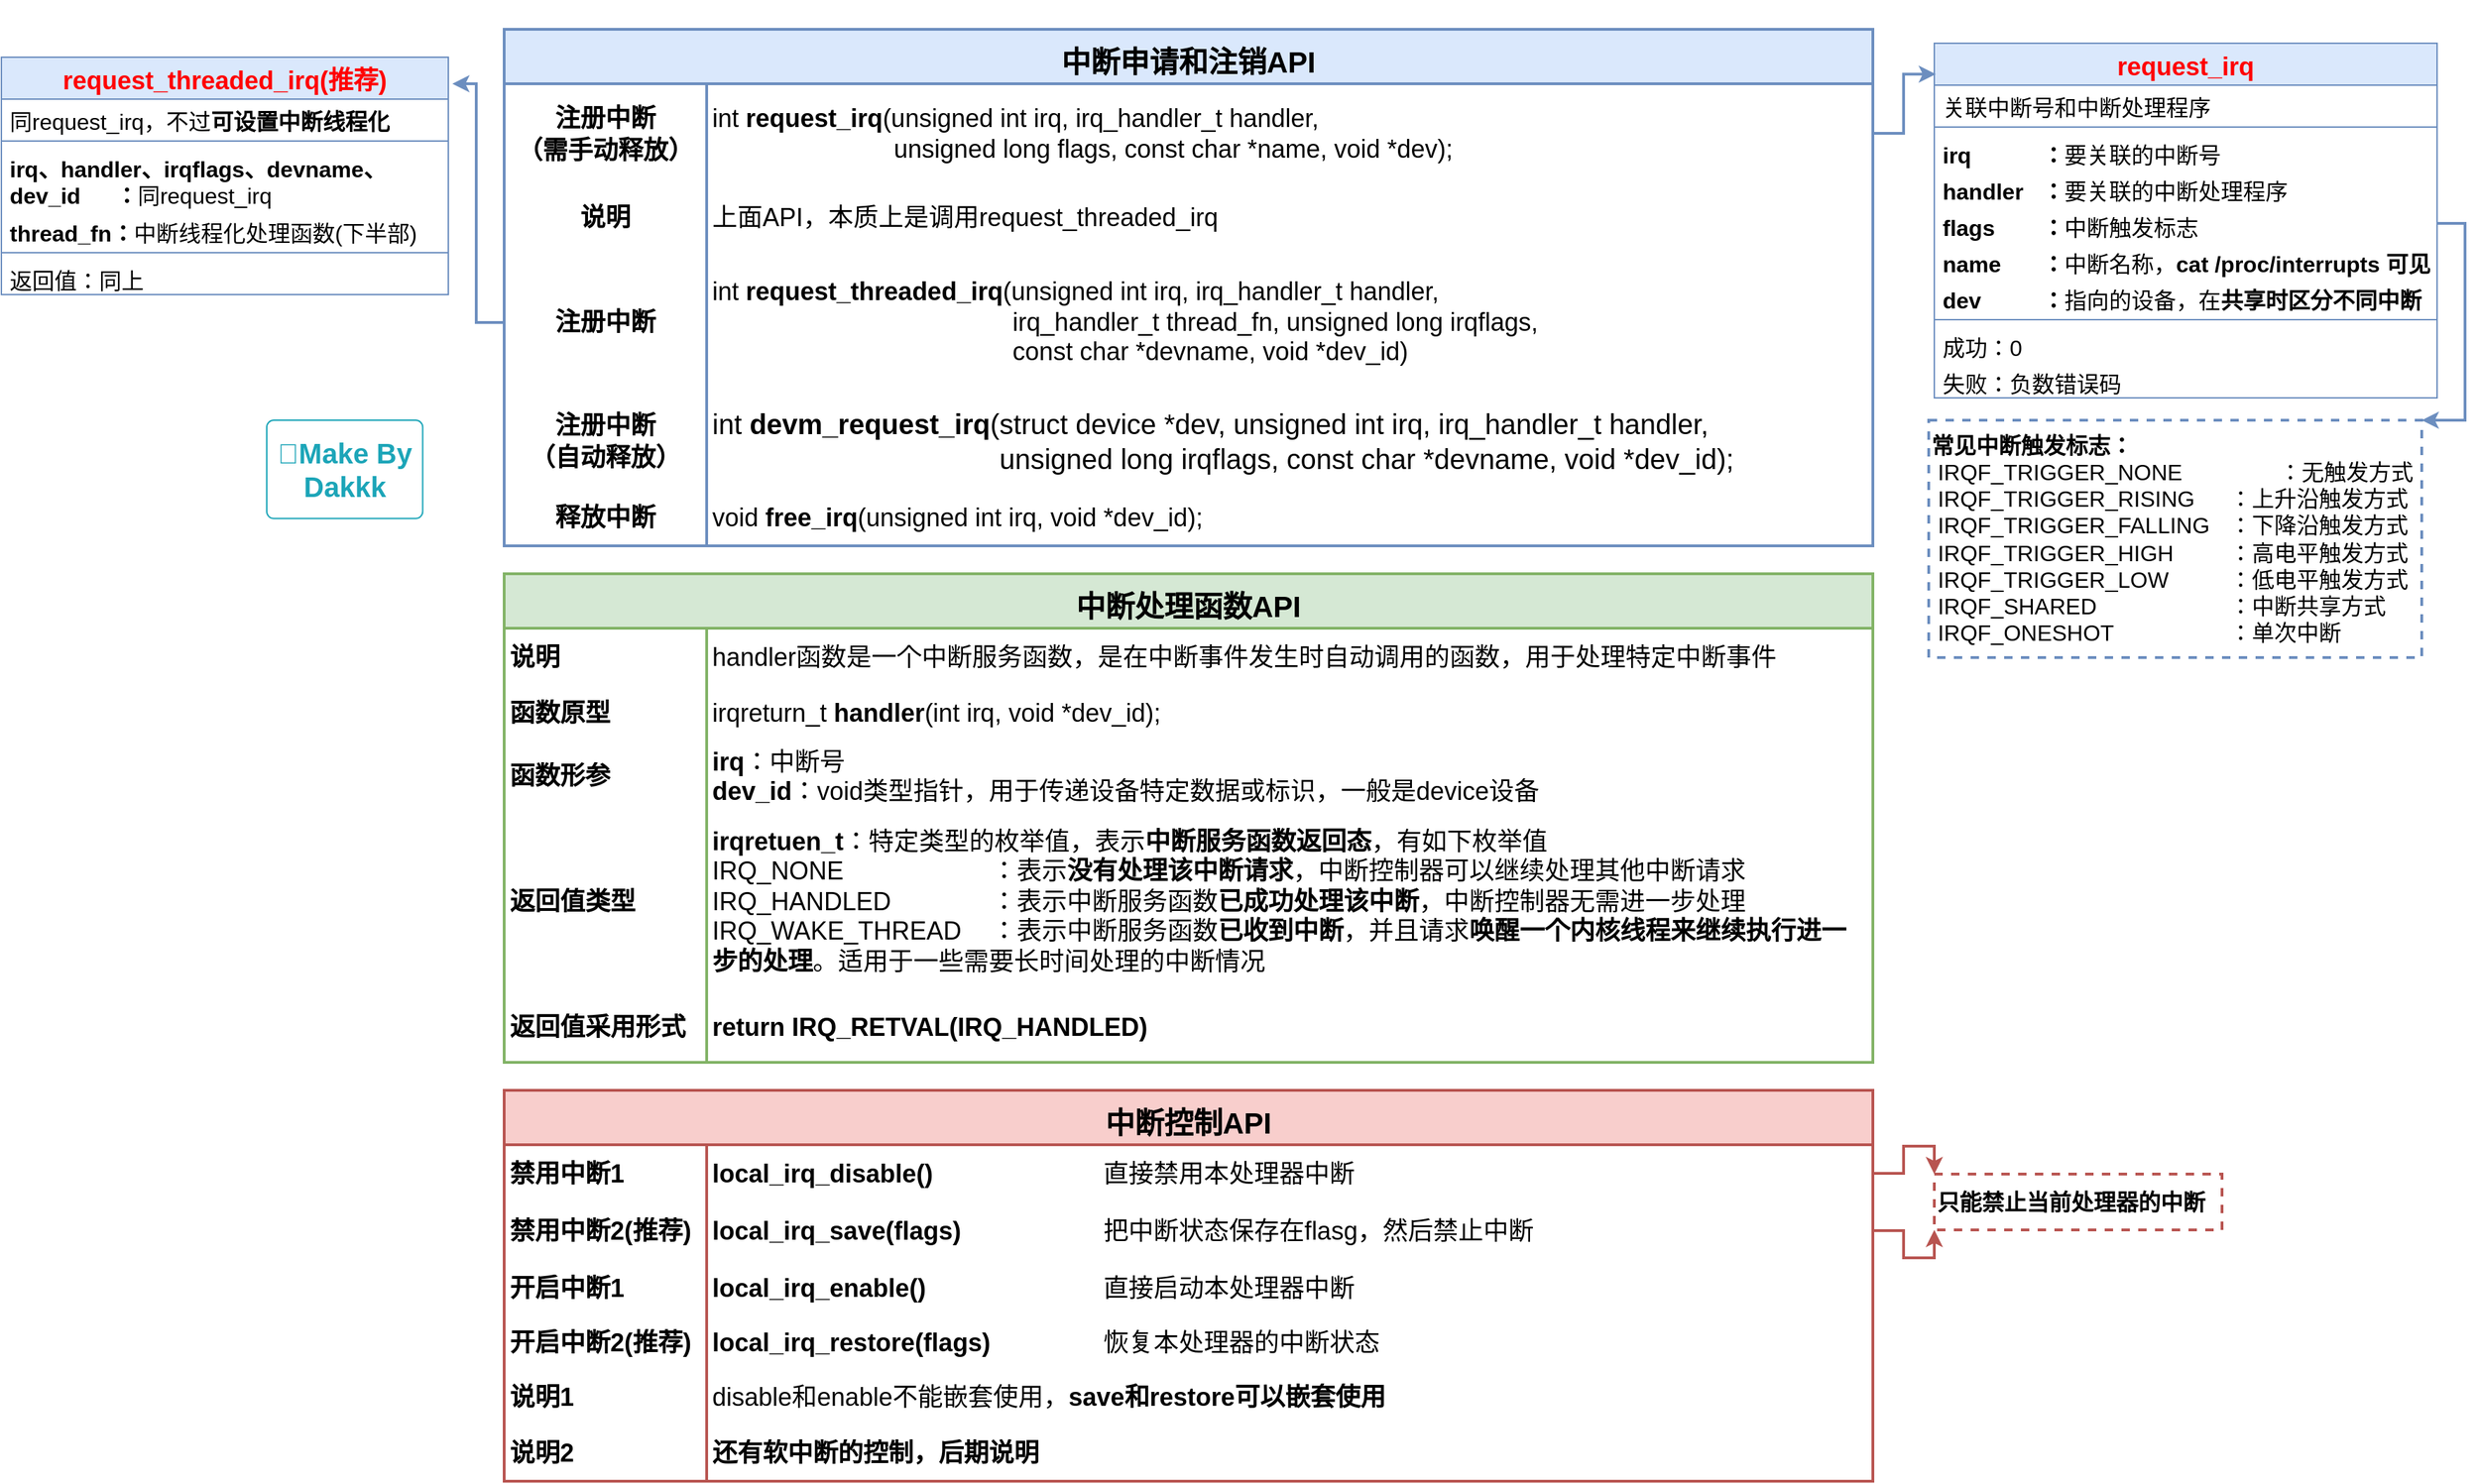 <mxfile version="27.0.9">
  <diagram name="第 1 页" id="wM35NnPmExiL563nvAtK">
    <mxGraphModel dx="2431" dy="3067" grid="1" gridSize="10" guides="1" tooltips="1" connect="1" arrows="1" fold="1" page="1" pageScale="1" pageWidth="1169" pageHeight="1654" math="0" shadow="0">
      <root>
        <mxCell id="0" />
        <mxCell id="1" parent="0" />
        <mxCell id="MbAN9STjW5T3ywaJEz9w-1" value="" style="shape=table;startSize=0;container=1;collapsible=0;childLayout=tableLayout;fixedRows=1;rowLines=0;fontStyle=0;strokeColor=#6c8ebf;fontSize=16;spacing=4;spacingTop=0;spacingLeft=0;spacingBottom=0;strokeWidth=2;fillColor=none;" vertex="1" parent="1">
          <mxGeometry x="410" y="59" width="980" height="331.0" as="geometry" />
        </mxCell>
        <mxCell id="MbAN9STjW5T3ywaJEz9w-2" value="" style="shape=tableRow;horizontal=0;startSize=0;swimlaneHead=0;swimlaneBody=0;top=0;left=0;bottom=0;right=0;collapsible=0;dropTarget=0;fillColor=none;points=[[0,0.5],[1,0.5]];portConstraint=eastwest;strokeColor=inherit;fontSize=16;spacing=4;spacingTop=0;spacingLeft=0;spacingBottom=0;" vertex="1" parent="MbAN9STjW5T3ywaJEz9w-1">
          <mxGeometry width="980" height="71" as="geometry" />
        </mxCell>
        <mxCell id="MbAN9STjW5T3ywaJEz9w-3" value="&lt;font style=&quot;font-size: 18px;&quot;&gt;注册中断&lt;br&gt;（需手动释放）&lt;/font&gt;" style="shape=partialRectangle;html=1;whiteSpace=wrap;connectable=0;fillColor=none;top=0;left=0;bottom=0;right=0;overflow=hidden;strokeColor=inherit;fontSize=19;fontStyle=1;align=center;spacing=4;spacingTop=0;spacingLeft=0;spacingBottom=0;" vertex="1" parent="MbAN9STjW5T3ywaJEz9w-2">
          <mxGeometry width="145" height="71" as="geometry">
            <mxRectangle width="145" height="71" as="alternateBounds" />
          </mxGeometry>
        </mxCell>
        <mxCell id="MbAN9STjW5T3ywaJEz9w-4" value="&lt;div&gt;int &lt;b&gt;request_irq&lt;/b&gt;(unsigned int irq, irq_handler_t handler,&amp;nbsp;&lt;br&gt;&lt;span style=&quot;background-color: transparent; color: light-dark(rgb(0, 0, 0), rgb(255, 255, 255));&quot;&gt;&amp;nbsp; &amp;nbsp; &amp;nbsp; &amp;nbsp; &amp;nbsp; &amp;nbsp; &amp;nbsp; &amp;nbsp; &amp;nbsp; &amp;nbsp; &amp;nbsp; &amp;nbsp; &amp;nbsp; unsigned long flags, const char *name, void *dev);&lt;/span&gt;&lt;/div&gt;" style="shape=partialRectangle;html=1;whiteSpace=wrap;connectable=0;fillColor=none;top=0;left=0;bottom=0;right=0;align=left;spacingLeft=0;overflow=hidden;strokeColor=inherit;fontSize=18;spacing=4;spacingTop=0;spacingBottom=0;" vertex="1" parent="MbAN9STjW5T3ywaJEz9w-2">
          <mxGeometry x="145" width="835" height="71" as="geometry">
            <mxRectangle width="835" height="71" as="alternateBounds" />
          </mxGeometry>
        </mxCell>
        <mxCell id="MbAN9STjW5T3ywaJEz9w-5" value="" style="shape=tableRow;horizontal=0;startSize=0;swimlaneHead=0;swimlaneBody=0;top=0;left=0;bottom=0;right=0;collapsible=0;dropTarget=0;fillColor=none;points=[[0,0.5],[1,0.5]];portConstraint=eastwest;strokeColor=inherit;fontSize=16;spacing=4;spacingTop=0;spacingLeft=0;spacingBottom=0;" vertex="1" parent="MbAN9STjW5T3ywaJEz9w-1">
          <mxGeometry y="71" width="980" height="50" as="geometry" />
        </mxCell>
        <mxCell id="MbAN9STjW5T3ywaJEz9w-6" value="&lt;font style=&quot;font-size: 18px;&quot;&gt;说明&lt;/font&gt;" style="shape=partialRectangle;html=1;whiteSpace=wrap;connectable=0;fillColor=none;top=0;left=0;bottom=0;right=0;overflow=hidden;pointerEvents=1;strokeColor=inherit;fontSize=19;fontStyle=1;align=center;spacing=4;spacingTop=0;spacingLeft=0;spacingBottom=0;strokeWidth=1;dashed=1;" vertex="1" parent="MbAN9STjW5T3ywaJEz9w-5">
          <mxGeometry width="145" height="50" as="geometry">
            <mxRectangle width="145" height="50" as="alternateBounds" />
          </mxGeometry>
        </mxCell>
        <mxCell id="MbAN9STjW5T3ywaJEz9w-7" value="上面API，本质上是调用request_threaded_irq" style="shape=partialRectangle;html=1;whiteSpace=wrap;connectable=0;fillColor=none;top=0;left=0;bottom=0;right=0;align=left;spacingLeft=0;overflow=hidden;strokeColor=inherit;fontSize=18;spacing=4;spacingTop=0;spacingBottom=0;strokeWidth=1;" vertex="1" parent="MbAN9STjW5T3ywaJEz9w-5">
          <mxGeometry x="145" width="835" height="50" as="geometry">
            <mxRectangle width="835" height="50" as="alternateBounds" />
          </mxGeometry>
        </mxCell>
        <mxCell id="MbAN9STjW5T3ywaJEz9w-8" value="" style="shape=tableRow;horizontal=0;startSize=0;swimlaneHead=0;swimlaneBody=0;top=0;left=0;bottom=0;right=0;collapsible=0;dropTarget=0;fillColor=none;points=[[0,0.5],[1,0.5]];portConstraint=eastwest;strokeColor=inherit;fontSize=16;spacing=4;spacingTop=0;spacingLeft=0;spacingBottom=0;" vertex="1" parent="MbAN9STjW5T3ywaJEz9w-1">
          <mxGeometry y="121" width="980" height="100" as="geometry" />
        </mxCell>
        <mxCell id="MbAN9STjW5T3ywaJEz9w-9" value="&lt;font style=&quot;font-size: 18px;&quot;&gt;注册中断&lt;/font&gt;" style="shape=partialRectangle;html=1;whiteSpace=wrap;connectable=0;fillColor=none;top=0;left=0;bottom=0;right=0;overflow=hidden;strokeColor=inherit;fontSize=19;fontStyle=1;align=center;spacing=4;spacingTop=0;spacingLeft=0;spacingBottom=0;" vertex="1" parent="MbAN9STjW5T3ywaJEz9w-8">
          <mxGeometry width="145" height="100" as="geometry">
            <mxRectangle width="145" height="100" as="alternateBounds" />
          </mxGeometry>
        </mxCell>
        <mxCell id="MbAN9STjW5T3ywaJEz9w-10" value="&lt;div&gt;int &lt;b&gt;request_threaded_irq&lt;/b&gt;(unsigned int irq, irq_handler_t handler,&amp;nbsp;&lt;/div&gt;&lt;div&gt;&amp;nbsp; &amp;nbsp; &amp;nbsp; &amp;nbsp; &amp;nbsp; &amp;nbsp; &amp;nbsp; &amp;nbsp; &amp;nbsp; &amp;nbsp; &amp;nbsp; &amp;nbsp; &amp;nbsp; &amp;nbsp; &amp;nbsp; &amp;nbsp; &amp;nbsp; &amp;nbsp; &amp;nbsp; &amp;nbsp; &amp;nbsp; &amp;nbsp;irq_handler_t thread_fn, unsigned long irqflags,&amp;nbsp;&lt;/div&gt;&lt;div&gt;&amp;nbsp; &amp;nbsp; &amp;nbsp; &amp;nbsp; &amp;nbsp; &amp;nbsp; &amp;nbsp; &amp;nbsp; &amp;nbsp; &amp;nbsp; &amp;nbsp; &amp;nbsp; &amp;nbsp; &amp;nbsp; &amp;nbsp; &amp;nbsp; &amp;nbsp; &amp;nbsp; &amp;nbsp; &amp;nbsp; &amp;nbsp; &amp;nbsp;const char *devname, void *dev_id)&lt;/div&gt;" style="shape=partialRectangle;html=1;whiteSpace=wrap;connectable=0;fillColor=none;top=0;left=0;bottom=0;right=0;align=left;spacingLeft=0;overflow=hidden;strokeColor=inherit;fontSize=18;spacing=4;spacingTop=0;spacingBottom=0;strokeWidth=1;" vertex="1" parent="MbAN9STjW5T3ywaJEz9w-8">
          <mxGeometry x="145" width="835" height="100" as="geometry">
            <mxRectangle width="835" height="100" as="alternateBounds" />
          </mxGeometry>
        </mxCell>
        <mxCell id="MbAN9STjW5T3ywaJEz9w-23" value="" style="shape=tableRow;horizontal=0;startSize=0;swimlaneHead=0;swimlaneBody=0;top=0;left=0;bottom=0;right=0;collapsible=0;dropTarget=0;fillColor=none;points=[[0,0.5],[1,0.5]];portConstraint=eastwest;strokeColor=inherit;fontSize=16;spacing=4;spacingTop=0;spacingLeft=0;spacingBottom=0;" vertex="1" parent="MbAN9STjW5T3ywaJEz9w-1">
          <mxGeometry y="221" width="980" height="70" as="geometry" />
        </mxCell>
        <mxCell id="MbAN9STjW5T3ywaJEz9w-24" value="&lt;b&gt;&lt;font style=&quot;font-size: 18px;&quot;&gt;注册中断&lt;br&gt;（自动释放）&lt;/font&gt;&lt;/b&gt;" style="shape=partialRectangle;html=1;whiteSpace=wrap;connectable=0;fillColor=none;top=0;left=0;bottom=0;right=0;overflow=hidden;strokeColor=inherit;fontSize=19;align=center;spacing=4;spacingTop=0;spacingLeft=0;spacingBottom=0;" vertex="1" parent="MbAN9STjW5T3ywaJEz9w-23">
          <mxGeometry width="145" height="70" as="geometry">
            <mxRectangle width="145" height="70" as="alternateBounds" />
          </mxGeometry>
        </mxCell>
        <mxCell id="MbAN9STjW5T3ywaJEz9w-25" value="&lt;div&gt;&lt;span style=&quot;font-size: 20px;&quot;&gt;int &lt;b&gt;devm_request_irq&lt;/b&gt;(struct device *dev, unsigned int irq, irq_handler_t handler,&lt;/span&gt;&lt;/div&gt;&lt;div&gt;&lt;span style=&quot;font-size: 20px;&quot;&gt;&amp;nbsp; &amp;nbsp; &amp;nbsp; &amp;nbsp; &amp;nbsp; &amp;nbsp; &amp;nbsp; &amp;nbsp; &amp;nbsp; &amp;nbsp; &amp;nbsp; &amp;nbsp; &amp;nbsp; &amp;nbsp; &amp;nbsp; &amp;nbsp; &amp;nbsp; &amp;nbsp; &amp;nbsp;unsigned long irqflags, const char *devname, void *dev_id);&lt;/span&gt;&lt;/div&gt;" style="shape=partialRectangle;html=1;whiteSpace=wrap;connectable=0;fillColor=none;top=0;left=0;bottom=0;right=0;align=left;spacingLeft=0;overflow=hidden;strokeColor=inherit;fontSize=18;spacing=4;spacingTop=0;spacingBottom=0;" vertex="1" parent="MbAN9STjW5T3ywaJEz9w-23">
          <mxGeometry x="145" width="835" height="70" as="geometry">
            <mxRectangle width="835" height="70" as="alternateBounds" />
          </mxGeometry>
        </mxCell>
        <mxCell id="MbAN9STjW5T3ywaJEz9w-134" value="" style="shape=tableRow;horizontal=0;startSize=0;swimlaneHead=0;swimlaneBody=0;top=0;left=0;bottom=0;right=0;collapsible=0;dropTarget=0;fillColor=none;points=[[0,0.5],[1,0.5]];portConstraint=eastwest;strokeColor=inherit;fontSize=16;spacing=4;spacingTop=0;spacingLeft=0;spacingBottom=0;" vertex="1" parent="MbAN9STjW5T3ywaJEz9w-1">
          <mxGeometry y="291" width="980" height="40" as="geometry" />
        </mxCell>
        <mxCell id="MbAN9STjW5T3ywaJEz9w-135" value="&lt;font style=&quot;font-size: 18px;&quot;&gt;释放中断&lt;/font&gt;" style="shape=partialRectangle;html=1;whiteSpace=wrap;connectable=0;fillColor=none;top=0;left=0;bottom=0;right=0;overflow=hidden;strokeColor=inherit;fontSize=19;fontStyle=1;align=center;spacing=4;spacingTop=0;spacingLeft=0;spacingBottom=0;" vertex="1" parent="MbAN9STjW5T3ywaJEz9w-134">
          <mxGeometry width="145" height="40" as="geometry">
            <mxRectangle width="145" height="40" as="alternateBounds" />
          </mxGeometry>
        </mxCell>
        <mxCell id="MbAN9STjW5T3ywaJEz9w-136" value="void &lt;b&gt;free_irq&lt;/b&gt;(unsigned int irq, void *dev_id);" style="shape=partialRectangle;html=1;whiteSpace=wrap;connectable=0;fillColor=none;top=0;left=0;bottom=0;right=0;align=left;spacingLeft=0;overflow=hidden;strokeColor=inherit;fontSize=18;spacing=4;spacingTop=0;spacingBottom=0;strokeWidth=1;" vertex="1" parent="MbAN9STjW5T3ywaJEz9w-134">
          <mxGeometry x="145" width="835" height="40" as="geometry">
            <mxRectangle width="835" height="40" as="alternateBounds" />
          </mxGeometry>
        </mxCell>
        <mxCell id="MbAN9STjW5T3ywaJEz9w-26" value="&lt;h1&gt;&lt;font style=&quot;font-size: 21px;&quot;&gt;中断申请和注销API&lt;/font&gt;&lt;/h1&gt;" style="rounded=0;whiteSpace=wrap;html=1;fontSize=16;fillColor=#dae8fc;strokeColor=#6c8ebf;strokeWidth=2;" vertex="1" parent="1">
          <mxGeometry x="410" y="20" width="980" height="39" as="geometry" />
        </mxCell>
        <mxCell id="MbAN9STjW5T3ywaJEz9w-41" value="&lt;font color=&quot;#ff0000&quot;&gt;&lt;span style=&quot;font-size: 18px;&quot;&gt;request_irq&lt;/span&gt;&lt;/font&gt;" style="swimlane;fontStyle=1;align=center;verticalAlign=top;childLayout=stackLayout;horizontal=1;startSize=30;horizontalStack=0;resizeParent=1;resizeParentMax=0;resizeLast=0;collapsible=1;marginBottom=0;whiteSpace=wrap;html=1;fillColor=#dae8fc;strokeColor=#6c8ebf;" vertex="1" parent="1">
          <mxGeometry x="1434" y="30" width="360" height="254" as="geometry" />
        </mxCell>
        <mxCell id="MbAN9STjW5T3ywaJEz9w-42" value="&lt;span style=&quot;font-size: 16px;&quot;&gt;关联中断号和中断处理程序&lt;/span&gt;" style="text;strokeColor=none;fillColor=none;align=left;verticalAlign=top;spacingLeft=4;spacingRight=4;overflow=hidden;rotatable=0;points=[[0,0.5],[1,0.5]];portConstraint=eastwest;whiteSpace=wrap;html=1;" vertex="1" parent="MbAN9STjW5T3ywaJEz9w-41">
          <mxGeometry y="30" width="360" height="26" as="geometry" />
        </mxCell>
        <mxCell id="MbAN9STjW5T3ywaJEz9w-43" value="" style="line;strokeWidth=1;fillColor=none;align=left;verticalAlign=middle;spacingTop=-1;spacingLeft=3;spacingRight=3;rotatable=0;labelPosition=right;points=[];portConstraint=eastwest;strokeColor=inherit;" vertex="1" parent="MbAN9STjW5T3ywaJEz9w-41">
          <mxGeometry y="56" width="360" height="8" as="geometry" />
        </mxCell>
        <mxCell id="MbAN9STjW5T3ywaJEz9w-44" value="&lt;span style=&quot;font-size: 16px;&quot;&gt;&lt;b&gt;irq&lt;span style=&quot;white-space: pre;&quot;&gt;&#x9;&lt;/span&gt;&lt;span style=&quot;white-space: pre;&quot;&gt;&#x9;&lt;/span&gt;：&lt;/b&gt;要关联的中断号&lt;/span&gt;" style="text;strokeColor=none;fillColor=none;align=left;verticalAlign=top;spacingLeft=4;spacingRight=4;overflow=hidden;rotatable=0;points=[[0,0.5],[1,0.5]];portConstraint=eastwest;whiteSpace=wrap;html=1;" vertex="1" parent="MbAN9STjW5T3ywaJEz9w-41">
          <mxGeometry y="64" width="360" height="26" as="geometry" />
        </mxCell>
        <mxCell id="MbAN9STjW5T3ywaJEz9w-45" value="&lt;span style=&quot;font-size: 16px;&quot;&gt;&lt;b&gt;handler&lt;span style=&quot;white-space: pre;&quot;&gt;&#x9;&lt;/span&gt;：&lt;/b&gt;要关联的中断处理程序&lt;/span&gt;" style="text;strokeColor=none;fillColor=none;align=left;verticalAlign=top;spacingLeft=4;spacingRight=4;overflow=hidden;rotatable=0;points=[[0,0.5],[1,0.5]];portConstraint=eastwest;whiteSpace=wrap;html=1;" vertex="1" parent="MbAN9STjW5T3ywaJEz9w-41">
          <mxGeometry y="90" width="360" height="26" as="geometry" />
        </mxCell>
        <mxCell id="MbAN9STjW5T3ywaJEz9w-46" value="&lt;span style=&quot;font-size: 16px;&quot;&gt;&lt;b&gt;flags&lt;span style=&quot;white-space: pre;&quot;&gt;&#x9;&lt;/span&gt;：&lt;/b&gt;中断触发标志&lt;/span&gt;" style="text;strokeColor=none;fillColor=none;align=left;verticalAlign=top;spacingLeft=4;spacingRight=4;overflow=hidden;rotatable=0;points=[[0,0.5],[1,0.5]];portConstraint=eastwest;whiteSpace=wrap;html=1;" vertex="1" parent="MbAN9STjW5T3ywaJEz9w-41">
          <mxGeometry y="116" width="360" height="26" as="geometry" />
        </mxCell>
        <mxCell id="MbAN9STjW5T3ywaJEz9w-47" value="&lt;span style=&quot;font-size: 16px;&quot;&gt;&lt;b&gt;name&lt;span style=&quot;white-space: pre;&quot;&gt;&#x9;&lt;/span&gt;：&lt;/b&gt;中断名称，&lt;b&gt;cat /proc/interrupts 可见&lt;/b&gt;&lt;/span&gt;" style="text;strokeColor=none;fillColor=none;align=left;verticalAlign=top;spacingLeft=4;spacingRight=4;overflow=hidden;rotatable=0;points=[[0,0.5],[1,0.5]];portConstraint=eastwest;whiteSpace=wrap;html=1;" vertex="1" parent="MbAN9STjW5T3ywaJEz9w-41">
          <mxGeometry y="142" width="360" height="26" as="geometry" />
        </mxCell>
        <mxCell id="MbAN9STjW5T3ywaJEz9w-137" value="&lt;span style=&quot;font-size: 16px;&quot;&gt;&lt;b&gt;dev&lt;span style=&quot;white-space: pre;&quot;&gt;&#x9;&lt;/span&gt;&lt;span style=&quot;white-space: pre;&quot;&gt;&#x9;&lt;/span&gt;：&lt;/b&gt;指向的设备，在&lt;b&gt;共享时区分不同中断&lt;/b&gt;&lt;/span&gt;" style="text;strokeColor=none;fillColor=none;align=left;verticalAlign=top;spacingLeft=4;spacingRight=4;overflow=hidden;rotatable=0;points=[[0,0.5],[1,0.5]];portConstraint=eastwest;whiteSpace=wrap;html=1;" vertex="1" parent="MbAN9STjW5T3ywaJEz9w-41">
          <mxGeometry y="168" width="360" height="26" as="geometry" />
        </mxCell>
        <mxCell id="MbAN9STjW5T3ywaJEz9w-48" value="" style="line;strokeWidth=1;fillColor=none;align=left;verticalAlign=middle;spacingTop=-1;spacingLeft=3;spacingRight=3;rotatable=0;labelPosition=right;points=[];portConstraint=eastwest;strokeColor=inherit;" vertex="1" parent="MbAN9STjW5T3ywaJEz9w-41">
          <mxGeometry y="194" width="360" height="8" as="geometry" />
        </mxCell>
        <mxCell id="MbAN9STjW5T3ywaJEz9w-49" value="&lt;span style=&quot;font-size: 16px;&quot;&gt;成功：0&lt;/span&gt;" style="text;strokeColor=none;fillColor=none;align=left;verticalAlign=top;spacingLeft=4;spacingRight=4;overflow=hidden;rotatable=0;points=[[0,0.5],[1,0.5]];portConstraint=eastwest;whiteSpace=wrap;html=1;" vertex="1" parent="MbAN9STjW5T3ywaJEz9w-41">
          <mxGeometry y="202" width="360" height="26" as="geometry" />
        </mxCell>
        <mxCell id="MbAN9STjW5T3ywaJEz9w-50" value="&lt;span style=&quot;font-size: 16px;&quot;&gt;失败：负数错误码&lt;/span&gt;" style="text;strokeColor=none;fillColor=none;align=left;verticalAlign=top;spacingLeft=4;spacingRight=4;overflow=hidden;rotatable=0;points=[[0,0.5],[1,0.5]];portConstraint=eastwest;whiteSpace=wrap;html=1;" vertex="1" parent="MbAN9STjW5T3ywaJEz9w-41">
          <mxGeometry y="228" width="360" height="26" as="geometry" />
        </mxCell>
        <mxCell id="MbAN9STjW5T3ywaJEz9w-51" value="&lt;font color=&quot;#ff0000&quot;&gt;&lt;span style=&quot;font-size: 18px;&quot;&gt;request_threaded_irq(推荐)&lt;/span&gt;&lt;/font&gt;" style="swimlane;fontStyle=1;align=center;verticalAlign=top;childLayout=stackLayout;horizontal=1;startSize=30;horizontalStack=0;resizeParent=1;resizeParentMax=0;resizeLast=0;collapsible=1;marginBottom=0;whiteSpace=wrap;html=1;fillColor=#dae8fc;strokeColor=#6c8ebf;" vertex="1" parent="1">
          <mxGeometry x="50" y="40" width="320" height="170" as="geometry" />
        </mxCell>
        <mxCell id="MbAN9STjW5T3ywaJEz9w-52" value="&lt;span style=&quot;font-size: 16px;&quot;&gt;同request_irq，不过&lt;b&gt;可设置中断线程化&lt;/b&gt;&lt;/span&gt;" style="text;strokeColor=none;fillColor=none;align=left;verticalAlign=top;spacingLeft=4;spacingRight=4;overflow=hidden;rotatable=0;points=[[0,0.5],[1,0.5]];portConstraint=eastwest;whiteSpace=wrap;html=1;" vertex="1" parent="MbAN9STjW5T3ywaJEz9w-51">
          <mxGeometry y="30" width="320" height="26" as="geometry" />
        </mxCell>
        <mxCell id="MbAN9STjW5T3ywaJEz9w-53" value="" style="line;strokeWidth=1;fillColor=none;align=left;verticalAlign=middle;spacingTop=-1;spacingLeft=3;spacingRight=3;rotatable=0;labelPosition=right;points=[];portConstraint=eastwest;strokeColor=inherit;" vertex="1" parent="MbAN9STjW5T3ywaJEz9w-51">
          <mxGeometry y="56" width="320" height="8" as="geometry" />
        </mxCell>
        <mxCell id="MbAN9STjW5T3ywaJEz9w-54" value="&lt;span style=&quot;font-size: 16px;&quot;&gt;&lt;b&gt;irq、handler、irqflags、devname、dev_id&lt;span style=&quot;white-space: pre;&quot;&gt;&#x9;&lt;/span&gt;&amp;nbsp;：&lt;/b&gt;同request_irq&lt;/span&gt;" style="text;strokeColor=none;fillColor=none;align=left;verticalAlign=top;spacingLeft=4;spacingRight=4;overflow=hidden;rotatable=0;points=[[0,0.5],[1,0.5]];portConstraint=eastwest;whiteSpace=wrap;html=1;" vertex="1" parent="MbAN9STjW5T3ywaJEz9w-51">
          <mxGeometry y="64" width="320" height="46" as="geometry" />
        </mxCell>
        <mxCell id="MbAN9STjW5T3ywaJEz9w-140" value="&lt;span style=&quot;font-size: 16px;&quot;&gt;&lt;b&gt;thread_fn：&lt;/b&gt;中断线程化处理函数(下半部)&lt;/span&gt;" style="text;strokeColor=none;fillColor=none;align=left;verticalAlign=top;spacingLeft=4;spacingRight=4;overflow=hidden;rotatable=0;points=[[0,0.5],[1,0.5]];portConstraint=eastwest;whiteSpace=wrap;html=1;" vertex="1" parent="MbAN9STjW5T3ywaJEz9w-51">
          <mxGeometry y="110" width="320" height="26" as="geometry" />
        </mxCell>
        <mxCell id="MbAN9STjW5T3ywaJEz9w-55" value="" style="line;strokeWidth=1;fillColor=none;align=left;verticalAlign=middle;spacingTop=-1;spacingLeft=3;spacingRight=3;rotatable=0;labelPosition=right;points=[];portConstraint=eastwest;strokeColor=inherit;" vertex="1" parent="MbAN9STjW5T3ywaJEz9w-51">
          <mxGeometry y="136" width="320" height="8" as="geometry" />
        </mxCell>
        <mxCell id="MbAN9STjW5T3ywaJEz9w-57" value="&lt;span style=&quot;font-size: 16px;&quot;&gt;返回值：同上&lt;/span&gt;" style="text;strokeColor=none;fillColor=none;align=left;verticalAlign=top;spacingLeft=4;spacingRight=4;overflow=hidden;rotatable=0;points=[[0,0.5],[1,0.5]];portConstraint=eastwest;whiteSpace=wrap;html=1;" vertex="1" parent="MbAN9STjW5T3ywaJEz9w-51">
          <mxGeometry y="144" width="320" height="26" as="geometry" />
        </mxCell>
        <mxCell id="MbAN9STjW5T3ywaJEz9w-68" style="edgeStyle=orthogonalEdgeStyle;rounded=0;orthogonalLoop=1;jettySize=auto;html=1;entryX=0.003;entryY=0.087;entryDx=0;entryDy=0;entryPerimeter=0;fillColor=#dae8fc;strokeColor=#6c8ebf;strokeWidth=2;" edge="1" parent="1" source="MbAN9STjW5T3ywaJEz9w-2" target="MbAN9STjW5T3ywaJEz9w-41">
          <mxGeometry relative="1" as="geometry">
            <mxPoint x="1390" y="285.0" as="sourcePoint" />
          </mxGeometry>
        </mxCell>
        <mxCell id="MbAN9STjW5T3ywaJEz9w-70" value="" style="shape=table;startSize=0;container=1;collapsible=0;childLayout=tableLayout;fixedRows=1;rowLines=0;fontStyle=0;strokeColor=#82b366;fontSize=16;spacing=4;spacingTop=0;spacingLeft=0;spacingBottom=0;strokeWidth=2;fillColor=none;" vertex="1" parent="1">
          <mxGeometry x="410" y="449" width="980" height="311" as="geometry" />
        </mxCell>
        <mxCell id="MbAN9STjW5T3ywaJEz9w-71" value="" style="shape=tableRow;horizontal=0;startSize=0;swimlaneHead=0;swimlaneBody=0;top=0;left=0;bottom=0;right=0;collapsible=0;dropTarget=0;fillColor=none;points=[[0,0.5],[1,0.5]];portConstraint=eastwest;strokeColor=inherit;fontSize=16;spacing=4;spacingTop=0;spacingLeft=0;spacingBottom=0;" vertex="1" parent="MbAN9STjW5T3ywaJEz9w-70">
          <mxGeometry width="980" height="41" as="geometry" />
        </mxCell>
        <mxCell id="MbAN9STjW5T3ywaJEz9w-72" value="说明" style="shape=partialRectangle;html=1;whiteSpace=wrap;connectable=0;fillColor=none;top=0;left=0;bottom=0;right=0;overflow=hidden;strokeColor=inherit;fontSize=18;fontStyle=1;align=left;spacing=4;spacingTop=0;spacingLeft=0;spacingBottom=0;" vertex="1" parent="MbAN9STjW5T3ywaJEz9w-71">
          <mxGeometry width="145" height="41" as="geometry">
            <mxRectangle width="145" height="41" as="alternateBounds" />
          </mxGeometry>
        </mxCell>
        <mxCell id="MbAN9STjW5T3ywaJEz9w-73" value="handler函数是一个中断服务函数，是在中断事件发生时自动调用的函数，用于处理特定中断事件" style="shape=partialRectangle;html=1;whiteSpace=wrap;connectable=0;fillColor=none;top=0;left=0;bottom=0;right=0;align=left;spacingLeft=0;overflow=hidden;strokeColor=inherit;fontSize=18;spacing=4;spacingTop=0;spacingBottom=0;shadow=0;" vertex="1" parent="MbAN9STjW5T3ywaJEz9w-71">
          <mxGeometry x="145" width="835" height="41" as="geometry">
            <mxRectangle width="835" height="41" as="alternateBounds" />
          </mxGeometry>
        </mxCell>
        <mxCell id="MbAN9STjW5T3ywaJEz9w-74" value="" style="shape=tableRow;horizontal=0;startSize=0;swimlaneHead=0;swimlaneBody=0;top=0;left=0;bottom=0;right=0;collapsible=0;dropTarget=0;fillColor=none;points=[[0,0.5],[1,0.5]];portConstraint=eastwest;strokeColor=inherit;fontSize=16;spacing=4;spacingTop=0;spacingLeft=0;spacingBottom=0;" vertex="1" parent="MbAN9STjW5T3ywaJEz9w-70">
          <mxGeometry y="41" width="980" height="40" as="geometry" />
        </mxCell>
        <mxCell id="MbAN9STjW5T3ywaJEz9w-75" value="函数原型" style="shape=partialRectangle;html=1;whiteSpace=wrap;connectable=0;fillColor=none;top=0;left=0;bottom=0;right=0;overflow=hidden;pointerEvents=1;strokeColor=inherit;fontSize=18;fontStyle=1;align=left;spacing=4;spacingTop=0;spacingLeft=0;spacingBottom=0;strokeWidth=1;" vertex="1" parent="MbAN9STjW5T3ywaJEz9w-74">
          <mxGeometry width="145" height="40" as="geometry">
            <mxRectangle width="145" height="40" as="alternateBounds" />
          </mxGeometry>
        </mxCell>
        <mxCell id="MbAN9STjW5T3ywaJEz9w-76" value="irqreturn_t &lt;b&gt;handler&lt;/b&gt;(int irq, void *dev_id);" style="shape=partialRectangle;html=1;whiteSpace=wrap;connectable=0;fillColor=none;top=0;left=0;bottom=0;right=0;align=left;spacingLeft=0;overflow=hidden;strokeColor=inherit;fontSize=18;spacing=4;spacingTop=0;spacingBottom=0;strokeWidth=1;" vertex="1" parent="MbAN9STjW5T3ywaJEz9w-74">
          <mxGeometry x="145" width="835" height="40" as="geometry">
            <mxRectangle width="835" height="40" as="alternateBounds" />
          </mxGeometry>
        </mxCell>
        <mxCell id="MbAN9STjW5T3ywaJEz9w-77" value="" style="shape=tableRow;horizontal=0;startSize=0;swimlaneHead=0;swimlaneBody=0;top=0;left=0;bottom=0;right=0;collapsible=0;dropTarget=0;fillColor=none;points=[[0,0.5],[1,0.5]];portConstraint=eastwest;strokeColor=inherit;fontSize=16;spacing=4;spacingTop=0;spacingLeft=0;spacingBottom=0;" vertex="1" parent="MbAN9STjW5T3ywaJEz9w-70">
          <mxGeometry y="81" width="980" height="50" as="geometry" />
        </mxCell>
        <mxCell id="MbAN9STjW5T3ywaJEz9w-78" value="函数形参" style="shape=partialRectangle;html=1;whiteSpace=wrap;connectable=0;fillColor=none;top=0;left=0;bottom=0;right=0;overflow=hidden;strokeColor=inherit;fontSize=18;fontStyle=1;align=left;spacing=4;spacingTop=0;spacingLeft=0;spacingBottom=0;" vertex="1" parent="MbAN9STjW5T3ywaJEz9w-77">
          <mxGeometry width="145" height="50" as="geometry">
            <mxRectangle width="145" height="50" as="alternateBounds" />
          </mxGeometry>
        </mxCell>
        <mxCell id="MbAN9STjW5T3ywaJEz9w-79" value="&lt;b&gt;irq&lt;/b&gt;：中断号&lt;br&gt;&lt;b&gt;dev_id&lt;/b&gt;：void类型指针，用于传递设备特定数据或标识，一般是device设备" style="shape=partialRectangle;html=1;whiteSpace=wrap;connectable=0;fillColor=none;top=0;left=0;bottom=0;right=0;align=left;spacingLeft=0;overflow=hidden;strokeColor=inherit;fontSize=18;spacing=4;spacingTop=0;spacingBottom=0;strokeWidth=1;" vertex="1" parent="MbAN9STjW5T3ywaJEz9w-77">
          <mxGeometry x="145" width="835" height="50" as="geometry">
            <mxRectangle width="835" height="50" as="alternateBounds" />
          </mxGeometry>
        </mxCell>
        <mxCell id="MbAN9STjW5T3ywaJEz9w-80" value="" style="shape=tableRow;horizontal=0;startSize=0;swimlaneHead=0;swimlaneBody=0;top=0;left=0;bottom=0;right=0;collapsible=0;dropTarget=0;fillColor=none;points=[[0,0.5],[1,0.5]];portConstraint=eastwest;strokeColor=inherit;fontSize=16;spacing=4;spacingTop=0;spacingLeft=0;spacingBottom=0;" vertex="1" parent="MbAN9STjW5T3ywaJEz9w-70">
          <mxGeometry y="131" width="980" height="130" as="geometry" />
        </mxCell>
        <mxCell id="MbAN9STjW5T3ywaJEz9w-81" value="返回值类型" style="shape=partialRectangle;html=1;whiteSpace=wrap;connectable=0;fillColor=none;top=0;left=0;bottom=0;right=0;overflow=hidden;strokeColor=inherit;fontSize=18;fontStyle=1;align=left;spacing=4;spacingTop=0;spacingLeft=0;spacingBottom=0;" vertex="1" parent="MbAN9STjW5T3ywaJEz9w-80">
          <mxGeometry width="145" height="130" as="geometry">
            <mxRectangle width="145" height="130" as="alternateBounds" />
          </mxGeometry>
        </mxCell>
        <mxCell id="MbAN9STjW5T3ywaJEz9w-82" value="&lt;b&gt;irqretuen_t&lt;/b&gt;：特定类型的枚举值，表示&lt;b&gt;中断服务函数返回态&lt;/b&gt;，有如下枚举值&lt;br&gt;IRQ_NONE&lt;span style=&quot;white-space: pre;&quot;&gt;&#x9;&lt;/span&gt;&lt;span style=&quot;white-space: pre;&quot;&gt;&#x9;&lt;/span&gt;&lt;span style=&quot;white-space: pre;&quot;&gt;&#x9;&lt;/span&gt;：表示&lt;b&gt;没有处理该中断请求&lt;/b&gt;，中断控制器可以继续处理其他中断请求&lt;div&gt;&lt;div&gt;IRQ_HANDLED&lt;span style=&quot;white-space: pre;&quot;&gt;&#x9;&lt;/span&gt;&lt;span style=&quot;white-space: pre;&quot;&gt;&#x9;&lt;/span&gt;：表示中断服务函数&lt;b&gt;已成功处理该中断&lt;/b&gt;，中断控制器无需进一步处理&lt;/div&gt;&lt;div&gt;IRQ_WAKE_THREAD&lt;span style=&quot;white-space: pre;&quot;&gt;&#x9;&lt;/span&gt;：表示中断服务函数&lt;b&gt;已收到中断&lt;/b&gt;，并且请求&lt;b&gt;唤醒一个内核线程来继续执行进一步的处理&lt;/b&gt;。适用于一些需要长时间处理的中断情况&lt;/div&gt;&lt;/div&gt;" style="shape=partialRectangle;html=1;whiteSpace=wrap;connectable=0;fillColor=none;top=0;left=0;bottom=0;right=0;align=left;spacingLeft=0;overflow=hidden;strokeColor=inherit;fontSize=18;spacing=4;spacingTop=0;spacingBottom=0;strokeWidth=1;" vertex="1" parent="MbAN9STjW5T3ywaJEz9w-80">
          <mxGeometry x="145" width="835" height="130" as="geometry">
            <mxRectangle width="835" height="130" as="alternateBounds" />
          </mxGeometry>
        </mxCell>
        <mxCell id="MbAN9STjW5T3ywaJEz9w-83" value="" style="shape=tableRow;horizontal=0;startSize=0;swimlaneHead=0;swimlaneBody=0;top=0;left=0;bottom=0;right=0;collapsible=0;dropTarget=0;fillColor=none;points=[[0,0.5],[1,0.5]];portConstraint=eastwest;strokeColor=inherit;fontSize=16;spacing=4;spacingTop=0;spacingLeft=0;spacingBottom=0;" vertex="1" parent="MbAN9STjW5T3ywaJEz9w-70">
          <mxGeometry y="261" width="980" height="50" as="geometry" />
        </mxCell>
        <mxCell id="MbAN9STjW5T3ywaJEz9w-84" value="返回值采用形式" style="shape=partialRectangle;html=1;whiteSpace=wrap;connectable=0;fillColor=none;top=0;left=0;bottom=0;right=0;overflow=hidden;strokeColor=inherit;fontSize=18;fontStyle=1;align=left;spacing=4;spacingTop=0;spacingLeft=0;spacingBottom=0;" vertex="1" parent="MbAN9STjW5T3ywaJEz9w-83">
          <mxGeometry width="145" height="50" as="geometry">
            <mxRectangle width="145" height="50" as="alternateBounds" />
          </mxGeometry>
        </mxCell>
        <mxCell id="MbAN9STjW5T3ywaJEz9w-85" value="&lt;div&gt;&lt;b&gt;return IRQ_RETVAL(IRQ_HANDLED)&lt;/b&gt;&lt;/div&gt;" style="shape=partialRectangle;html=1;whiteSpace=wrap;connectable=0;fillColor=none;top=0;left=0;bottom=0;right=0;align=left;spacingLeft=0;overflow=hidden;strokeColor=inherit;fontSize=18;spacing=4;spacingTop=0;spacingBottom=0;strokeWidth=1;" vertex="1" parent="MbAN9STjW5T3ywaJEz9w-83">
          <mxGeometry x="145" width="835" height="50" as="geometry">
            <mxRectangle width="835" height="50" as="alternateBounds" />
          </mxGeometry>
        </mxCell>
        <mxCell id="MbAN9STjW5T3ywaJEz9w-89" value="&lt;h1&gt;&lt;font style=&quot;font-size: 21px;&quot;&gt;中断处理函数API&lt;/font&gt;&lt;/h1&gt;" style="rounded=0;whiteSpace=wrap;html=1;fontSize=16;fillColor=#d5e8d4;strokeColor=#82b366;strokeWidth=2;" vertex="1" parent="1">
          <mxGeometry x="410" y="410" width="980" height="39" as="geometry" />
        </mxCell>
        <mxCell id="MbAN9STjW5T3ywaJEz9w-107" value="" style="shape=table;startSize=0;container=1;collapsible=0;childLayout=tableLayout;fixedRows=1;rowLines=0;fontStyle=0;strokeColor=#b85450;fontSize=16;spacing=4;spacingTop=0;spacingLeft=0;spacingBottom=0;strokeWidth=2;fillColor=none;" vertex="1" parent="1">
          <mxGeometry x="410" y="819" width="980" height="241" as="geometry" />
        </mxCell>
        <mxCell id="MbAN9STjW5T3ywaJEz9w-108" value="" style="shape=tableRow;horizontal=0;startSize=0;swimlaneHead=0;swimlaneBody=0;top=0;left=0;bottom=0;right=0;collapsible=0;dropTarget=0;fillColor=none;points=[[0,0.5],[1,0.5]];portConstraint=eastwest;strokeColor=inherit;fontSize=16;spacing=4;spacingTop=0;spacingLeft=0;spacingBottom=0;" vertex="1" parent="MbAN9STjW5T3ywaJEz9w-107">
          <mxGeometry width="980" height="41" as="geometry" />
        </mxCell>
        <mxCell id="MbAN9STjW5T3ywaJEz9w-109" value="禁用中断1" style="shape=partialRectangle;html=1;whiteSpace=wrap;connectable=0;fillColor=none;top=0;left=0;bottom=0;right=0;overflow=hidden;pointerEvents=1;strokeColor=inherit;fontSize=18;fontStyle=1;align=left;spacing=4;spacingTop=0;spacingLeft=0;spacingBottom=0;strokeWidth=1;" vertex="1" parent="MbAN9STjW5T3ywaJEz9w-108">
          <mxGeometry width="145" height="41" as="geometry">
            <mxRectangle width="145" height="41" as="alternateBounds" />
          </mxGeometry>
        </mxCell>
        <mxCell id="MbAN9STjW5T3ywaJEz9w-110" value="&lt;b&gt;local_irq_disable()&lt;/b&gt;&lt;span style=&quot;font-weight: bold; white-space: pre;&quot;&gt;&#x9;&lt;/span&gt;&lt;span style=&quot;font-weight: bold; white-space: pre;&quot;&gt;&#x9;&lt;/span&gt;&lt;span style=&quot;font-weight: bold; white-space: pre;&quot;&gt;&#x9;&lt;/span&gt;直接禁用本处理器中断" style="shape=partialRectangle;html=1;whiteSpace=wrap;connectable=0;fillColor=none;top=0;left=0;bottom=0;right=0;align=left;spacingLeft=0;overflow=hidden;strokeColor=inherit;fontSize=18;spacing=4;spacingTop=0;spacingBottom=0;strokeWidth=1;" vertex="1" parent="MbAN9STjW5T3ywaJEz9w-108">
          <mxGeometry x="145" width="835" height="41" as="geometry">
            <mxRectangle width="835" height="41" as="alternateBounds" />
          </mxGeometry>
        </mxCell>
        <mxCell id="MbAN9STjW5T3ywaJEz9w-142" value="" style="shape=tableRow;horizontal=0;startSize=0;swimlaneHead=0;swimlaneBody=0;top=0;left=0;bottom=0;right=0;collapsible=0;dropTarget=0;fillColor=none;points=[[0,0.5],[1,0.5]];portConstraint=eastwest;strokeColor=inherit;fontSize=16;spacing=4;spacingTop=0;spacingLeft=0;spacingBottom=0;" vertex="1" parent="MbAN9STjW5T3ywaJEz9w-107">
          <mxGeometry y="41" width="980" height="41" as="geometry" />
        </mxCell>
        <mxCell id="MbAN9STjW5T3ywaJEz9w-143" value="禁用中断2(推荐)" style="shape=partialRectangle;html=1;whiteSpace=wrap;connectable=0;fillColor=none;top=0;left=0;bottom=0;right=0;overflow=hidden;pointerEvents=1;strokeColor=inherit;fontSize=18;fontStyle=1;align=left;spacing=4;spacingTop=0;spacingLeft=0;spacingBottom=0;strokeWidth=1;" vertex="1" parent="MbAN9STjW5T3ywaJEz9w-142">
          <mxGeometry width="145" height="41" as="geometry">
            <mxRectangle width="145" height="41" as="alternateBounds" />
          </mxGeometry>
        </mxCell>
        <mxCell id="MbAN9STjW5T3ywaJEz9w-144" value="&lt;b&gt;local_irq_save(flags)&lt;/b&gt;&lt;span style=&quot;font-weight: bold; white-space: pre;&quot;&gt;&#x9;&lt;/span&gt;&lt;span style=&quot;font-weight: bold; white-space: pre;&quot;&gt;&#x9;&lt;/span&gt;&lt;span style=&quot;font-weight: bold; white-space: pre;&quot;&gt;&#x9;&lt;/span&gt;把中断状态保存在flasg，然后禁止中断" style="shape=partialRectangle;html=1;whiteSpace=wrap;connectable=0;fillColor=none;top=0;left=0;bottom=0;right=0;align=left;spacingLeft=0;overflow=hidden;strokeColor=inherit;fontSize=18;spacing=4;spacingTop=0;spacingBottom=0;strokeWidth=1;" vertex="1" parent="MbAN9STjW5T3ywaJEz9w-142">
          <mxGeometry x="145" width="835" height="41" as="geometry">
            <mxRectangle width="835" height="41" as="alternateBounds" />
          </mxGeometry>
        </mxCell>
        <mxCell id="MbAN9STjW5T3ywaJEz9w-145" value="" style="shape=tableRow;horizontal=0;startSize=0;swimlaneHead=0;swimlaneBody=0;top=0;left=0;bottom=0;right=0;collapsible=0;dropTarget=0;fillColor=none;points=[[0,0.5],[1,0.5]];portConstraint=eastwest;strokeColor=inherit;fontSize=16;spacing=4;spacingTop=0;spacingLeft=0;spacingBottom=0;" vertex="1" parent="MbAN9STjW5T3ywaJEz9w-107">
          <mxGeometry y="82" width="980" height="41" as="geometry" />
        </mxCell>
        <mxCell id="MbAN9STjW5T3ywaJEz9w-146" value="开启中断1" style="shape=partialRectangle;html=1;whiteSpace=wrap;connectable=0;fillColor=none;top=0;left=0;bottom=0;right=0;overflow=hidden;pointerEvents=1;strokeColor=inherit;fontSize=18;fontStyle=1;align=left;spacing=4;spacingTop=0;spacingLeft=0;spacingBottom=0;strokeWidth=1;" vertex="1" parent="MbAN9STjW5T3ywaJEz9w-145">
          <mxGeometry width="145" height="41" as="geometry">
            <mxRectangle width="145" height="41" as="alternateBounds" />
          </mxGeometry>
        </mxCell>
        <mxCell id="MbAN9STjW5T3ywaJEz9w-147" value="&lt;b&gt;local_irq_enable()&lt;/b&gt;&lt;span style=&quot;font-weight: bold; white-space: pre;&quot;&gt;&#x9;&lt;/span&gt;&lt;span style=&quot;font-weight: bold; white-space: pre;&quot;&gt;&#x9;&lt;/span&gt;&lt;span style=&quot;font-weight: bold; white-space: pre;&quot;&gt;&#x9;&lt;/span&gt;&lt;span style=&quot;font-weight: bold; white-space: pre;&quot;&gt;&#x9;&lt;/span&gt;直接启动本处理器中断" style="shape=partialRectangle;html=1;whiteSpace=wrap;connectable=0;fillColor=none;top=0;left=0;bottom=0;right=0;align=left;spacingLeft=0;overflow=hidden;strokeColor=inherit;fontSize=18;spacing=4;spacingTop=0;spacingBottom=0;strokeWidth=1;" vertex="1" parent="MbAN9STjW5T3ywaJEz9w-145">
          <mxGeometry x="145" width="835" height="41" as="geometry">
            <mxRectangle width="835" height="41" as="alternateBounds" />
          </mxGeometry>
        </mxCell>
        <mxCell id="MbAN9STjW5T3ywaJEz9w-148" value="" style="shape=tableRow;horizontal=0;startSize=0;swimlaneHead=0;swimlaneBody=0;top=0;left=0;bottom=0;right=0;collapsible=0;dropTarget=0;fillColor=none;points=[[0,0.5],[1,0.5]];portConstraint=eastwest;strokeColor=inherit;fontSize=16;spacing=4;spacingTop=0;spacingLeft=0;spacingBottom=0;" vertex="1" parent="MbAN9STjW5T3ywaJEz9w-107">
          <mxGeometry y="123" width="980" height="38" as="geometry" />
        </mxCell>
        <mxCell id="MbAN9STjW5T3ywaJEz9w-149" value="开启中断2(推荐)" style="shape=partialRectangle;html=1;whiteSpace=wrap;connectable=0;fillColor=none;top=0;left=0;bottom=0;right=0;overflow=hidden;pointerEvents=1;strokeColor=inherit;fontSize=18;fontStyle=1;align=left;spacing=4;spacingTop=0;spacingLeft=0;spacingBottom=0;strokeWidth=1;" vertex="1" parent="MbAN9STjW5T3ywaJEz9w-148">
          <mxGeometry width="145" height="38" as="geometry">
            <mxRectangle width="145" height="38" as="alternateBounds" />
          </mxGeometry>
        </mxCell>
        <mxCell id="MbAN9STjW5T3ywaJEz9w-150" value="&lt;b&gt;local_irq_restore(flags)&lt;/b&gt;&lt;span style=&quot;font-weight: bold; white-space: pre;&quot;&gt;&#x9;&lt;/span&gt;&lt;span style=&quot;font-weight: bold; white-space: pre;&quot;&gt;&#x9;&lt;/span&gt;恢复本处理器的中断状态" style="shape=partialRectangle;html=1;whiteSpace=wrap;connectable=0;fillColor=none;top=0;left=0;bottom=0;right=0;align=left;spacingLeft=0;overflow=hidden;strokeColor=inherit;fontSize=18;spacing=4;spacingTop=0;spacingBottom=0;strokeWidth=1;" vertex="1" parent="MbAN9STjW5T3ywaJEz9w-148">
          <mxGeometry x="145" width="835" height="38" as="geometry">
            <mxRectangle width="835" height="38" as="alternateBounds" />
          </mxGeometry>
        </mxCell>
        <mxCell id="MbAN9STjW5T3ywaJEz9w-152" value="" style="shape=tableRow;horizontal=0;startSize=0;swimlaneHead=0;swimlaneBody=0;top=0;left=0;bottom=0;right=0;collapsible=0;dropTarget=0;fillColor=none;points=[[0,0.5],[1,0.5]];portConstraint=eastwest;strokeColor=inherit;fontSize=16;spacing=4;spacingTop=0;spacingLeft=0;spacingBottom=0;" vertex="1" parent="MbAN9STjW5T3ywaJEz9w-107">
          <mxGeometry y="161" width="980" height="40" as="geometry" />
        </mxCell>
        <mxCell id="MbAN9STjW5T3ywaJEz9w-153" value="说明1" style="shape=partialRectangle;html=1;whiteSpace=wrap;connectable=0;fillColor=none;top=0;left=0;bottom=0;right=0;overflow=hidden;pointerEvents=1;strokeColor=inherit;fontSize=18;fontStyle=1;align=left;spacing=4;spacingTop=0;spacingLeft=0;spacingBottom=0;strokeWidth=1;" vertex="1" parent="MbAN9STjW5T3ywaJEz9w-152">
          <mxGeometry width="145" height="40" as="geometry">
            <mxRectangle width="145" height="40" as="alternateBounds" />
          </mxGeometry>
        </mxCell>
        <mxCell id="MbAN9STjW5T3ywaJEz9w-154" value="disable和enable不能嵌套使用，&lt;b&gt;save和restore可以嵌套使用&lt;/b&gt;" style="shape=partialRectangle;html=1;whiteSpace=wrap;connectable=0;fillColor=none;top=0;left=0;bottom=0;right=0;align=left;spacingLeft=0;overflow=hidden;strokeColor=inherit;fontSize=18;spacing=4;spacingTop=0;spacingBottom=0;strokeWidth=1;" vertex="1" parent="MbAN9STjW5T3ywaJEz9w-152">
          <mxGeometry x="145" width="835" height="40" as="geometry">
            <mxRectangle width="835" height="40" as="alternateBounds" />
          </mxGeometry>
        </mxCell>
        <mxCell id="MbAN9STjW5T3ywaJEz9w-155" value="" style="shape=tableRow;horizontal=0;startSize=0;swimlaneHead=0;swimlaneBody=0;top=0;left=0;bottom=0;right=0;collapsible=0;dropTarget=0;fillColor=none;points=[[0,0.5],[1,0.5]];portConstraint=eastwest;strokeColor=inherit;fontSize=16;spacing=4;spacingTop=0;spacingLeft=0;spacingBottom=0;" vertex="1" parent="MbAN9STjW5T3ywaJEz9w-107">
          <mxGeometry y="201" width="980" height="40" as="geometry" />
        </mxCell>
        <mxCell id="MbAN9STjW5T3ywaJEz9w-156" value="说明2" style="shape=partialRectangle;html=1;whiteSpace=wrap;connectable=0;fillColor=none;top=0;left=0;bottom=0;right=0;overflow=hidden;pointerEvents=1;strokeColor=inherit;fontSize=18;fontStyle=1;align=left;spacing=4;spacingTop=0;spacingLeft=0;spacingBottom=0;strokeWidth=1;" vertex="1" parent="MbAN9STjW5T3ywaJEz9w-155">
          <mxGeometry width="145" height="40" as="geometry">
            <mxRectangle width="145" height="40" as="alternateBounds" />
          </mxGeometry>
        </mxCell>
        <mxCell id="MbAN9STjW5T3ywaJEz9w-157" value="&lt;b&gt;还有软中断的控制，后期说明&lt;/b&gt;" style="shape=partialRectangle;html=1;whiteSpace=wrap;connectable=0;fillColor=none;top=0;left=0;bottom=0;right=0;align=left;spacingLeft=0;overflow=hidden;strokeColor=inherit;fontSize=18;spacing=4;spacingTop=0;spacingBottom=0;strokeWidth=1;" vertex="1" parent="MbAN9STjW5T3ywaJEz9w-155">
          <mxGeometry x="145" width="835" height="40" as="geometry">
            <mxRectangle width="835" height="40" as="alternateBounds" />
          </mxGeometry>
        </mxCell>
        <mxCell id="MbAN9STjW5T3ywaJEz9w-123" value="&lt;h1&gt;&lt;font style=&quot;font-size: 21px;&quot;&gt;中断控制API&lt;/font&gt;&lt;/h1&gt;" style="rounded=0;whiteSpace=wrap;html=1;fontSize=16;fillColor=#f8cecc;strokeColor=#b85450;strokeWidth=2;" vertex="1" parent="1">
          <mxGeometry x="410" y="780" width="980" height="39" as="geometry" />
        </mxCell>
        <mxCell id="MbAN9STjW5T3ywaJEz9w-138" value="&lt;font style=&quot;font-size: 16px;&quot;&gt;&lt;b style=&quot;&quot;&gt;常见中断触发标志：&lt;/b&gt;&lt;br&gt;&lt;/font&gt;&lt;div style=&quot;&quot;&gt;&lt;font style=&quot;font-size: 16px;&quot;&gt;&amp;nbsp;IRQF_TRIGGER_NONE&lt;span style=&quot;white-space: pre;&quot;&gt;&#x9;&lt;/span&gt;&lt;span style=&quot;white-space: pre;&quot;&gt;&#x9;&lt;/span&gt;：无触发方式&lt;/font&gt;&lt;/div&gt;&lt;div style=&quot;&quot;&gt;&lt;font style=&quot;font-size: 16px;&quot;&gt;&amp;nbsp;IRQF_TRIGGER_RISING&lt;span style=&quot;white-space: pre;&quot;&gt;&#x9;&lt;/span&gt;：上升沿触发方式&lt;/font&gt;&lt;/div&gt;&lt;div style=&quot;&quot;&gt;&lt;font style=&quot;font-size: 16px;&quot;&gt;&amp;nbsp;IRQF_TRIGGER_FALLING&lt;span style=&quot;white-space: pre;&quot;&gt;&#x9;&lt;/span&gt;：下降沿触发方式&lt;/font&gt;&lt;/div&gt;&lt;div style=&quot;&quot;&gt;&lt;font style=&quot;font-size: 16px;&quot;&gt;&amp;nbsp;IRQF_TRIGGER_HIGH&lt;span style=&quot;white-space: pre;&quot;&gt;&#x9;&lt;/span&gt;&lt;span style=&quot;white-space: pre;&quot;&gt;&#x9;&lt;/span&gt;：高电平触发方式&lt;/font&gt;&lt;/div&gt;&lt;div style=&quot;&quot;&gt;&lt;font style=&quot;font-size: 16px;&quot;&gt;&amp;nbsp;IRQF_TRIGGER_LOW&lt;span style=&quot;white-space: pre;&quot;&gt;&#x9;&lt;/span&gt;&lt;span style=&quot;white-space: pre;&quot;&gt;&#x9;&lt;/span&gt;：低电平触发方式&lt;/font&gt;&lt;/div&gt;&lt;div style=&quot;&quot;&gt;&lt;font style=&quot;font-size: 16px;&quot;&gt;&amp;nbsp;IRQF_SHARED&lt;span style=&quot;white-space: pre;&quot;&gt;&#x9;&lt;/span&gt;&lt;span style=&quot;white-space: pre;&quot;&gt;&#x9;&lt;/span&gt;&lt;span style=&quot;white-space: pre;&quot;&gt;&#x9;&lt;/span&gt;：中断共享方式&lt;/font&gt;&lt;/div&gt;&lt;div style=&quot;&quot;&gt;&lt;font style=&quot;font-size: 16px;&quot;&gt;&amp;nbsp;IRQF_ONESHOT&lt;span style=&quot;white-space: pre;&quot;&gt;&#x9;&lt;/span&gt;&lt;span style=&quot;white-space: pre;&quot;&gt;&#x9;&lt;/span&gt;&lt;span style=&quot;white-space: pre;&quot;&gt;&#x9;&lt;/span&gt;：单次中断&lt;/font&gt;&lt;/div&gt;" style="text;html=1;align=left;verticalAlign=middle;whiteSpace=wrap;rounded=0;fillColor=none;strokeColor=#6c8ebf;dashed=1;fontSize=14;strokeWidth=2;" vertex="1" parent="1">
          <mxGeometry x="1430" y="300" width="353" height="170" as="geometry" />
        </mxCell>
        <mxCell id="MbAN9STjW5T3ywaJEz9w-139" style="edgeStyle=orthogonalEdgeStyle;rounded=0;orthogonalLoop=1;jettySize=auto;html=1;entryX=1;entryY=0;entryDx=0;entryDy=0;fillColor=#dae8fc;strokeColor=#6c8ebf;strokeWidth=2;exitX=1;exitY=0.5;exitDx=0;exitDy=0;" edge="1" parent="1" source="MbAN9STjW5T3ywaJEz9w-46" target="MbAN9STjW5T3ywaJEz9w-138">
          <mxGeometry relative="1" as="geometry">
            <Array as="points">
              <mxPoint x="1814" y="159" />
              <mxPoint x="1814" y="300" />
            </Array>
          </mxGeometry>
        </mxCell>
        <mxCell id="MbAN9STjW5T3ywaJEz9w-141" style="edgeStyle=orthogonalEdgeStyle;rounded=0;orthogonalLoop=1;jettySize=auto;html=1;entryX=1.009;entryY=0.112;entryDx=0;entryDy=0;entryPerimeter=0;fillColor=#dae8fc;strokeColor=#6c8ebf;strokeWidth=2;" edge="1" parent="1" source="MbAN9STjW5T3ywaJEz9w-8" target="MbAN9STjW5T3ywaJEz9w-51">
          <mxGeometry relative="1" as="geometry" />
        </mxCell>
        <mxCell id="MbAN9STjW5T3ywaJEz9w-151" value="&lt;span style=&quot;font-size: 16px;&quot;&gt;&lt;b&gt;只能禁止当前处理器的中断&lt;/b&gt;&lt;/span&gt;" style="text;html=1;align=left;verticalAlign=middle;whiteSpace=wrap;rounded=0;fillColor=none;strokeColor=#b85450;dashed=1;fontSize=14;strokeWidth=2;" vertex="1" parent="1">
          <mxGeometry x="1434" y="840" width="206" height="40" as="geometry" />
        </mxCell>
        <mxCell id="MbAN9STjW5T3ywaJEz9w-158" style="edgeStyle=orthogonalEdgeStyle;rounded=0;orthogonalLoop=1;jettySize=auto;html=1;entryX=0;entryY=0;entryDx=0;entryDy=0;fillColor=#f8cecc;strokeColor=#b85450;strokeWidth=2;" edge="1" parent="1" source="MbAN9STjW5T3ywaJEz9w-108" target="MbAN9STjW5T3ywaJEz9w-151">
          <mxGeometry relative="1" as="geometry" />
        </mxCell>
        <mxCell id="MbAN9STjW5T3ywaJEz9w-159" style="edgeStyle=orthogonalEdgeStyle;rounded=0;orthogonalLoop=1;jettySize=auto;html=1;fillColor=#f8cecc;strokeColor=#b85450;strokeWidth=2;entryX=0;entryY=1;entryDx=0;entryDy=0;" edge="1" parent="1" source="MbAN9STjW5T3ywaJEz9w-142" target="MbAN9STjW5T3ywaJEz9w-151">
          <mxGeometry relative="1" as="geometry">
            <mxPoint x="1430" y="870" as="targetPoint" />
          </mxGeometry>
        </mxCell>
        <mxCell id="MbAN9STjW5T3ywaJEz9w-161" value="&lt;font style=&quot;font-size: 20px;&quot;&gt;🌻Make By Dakkk&lt;/font&gt;" style="html=1;shadow=0;dashed=0;shape=mxgraph.bootstrap.rrect;rSize=5;strokeColor=#1CA5B8;strokeWidth=1;fillColor=none;fontColor=#1CA5B8;whiteSpace=wrap;align=center;verticalAlign=middle;spacingLeft=0;fontStyle=1;fontSize=16;spacing=5;" vertex="1" parent="1">
          <mxGeometry x="240" y="300" width="111.67" height="70.39" as="geometry" />
        </mxCell>
      </root>
    </mxGraphModel>
  </diagram>
</mxfile>
